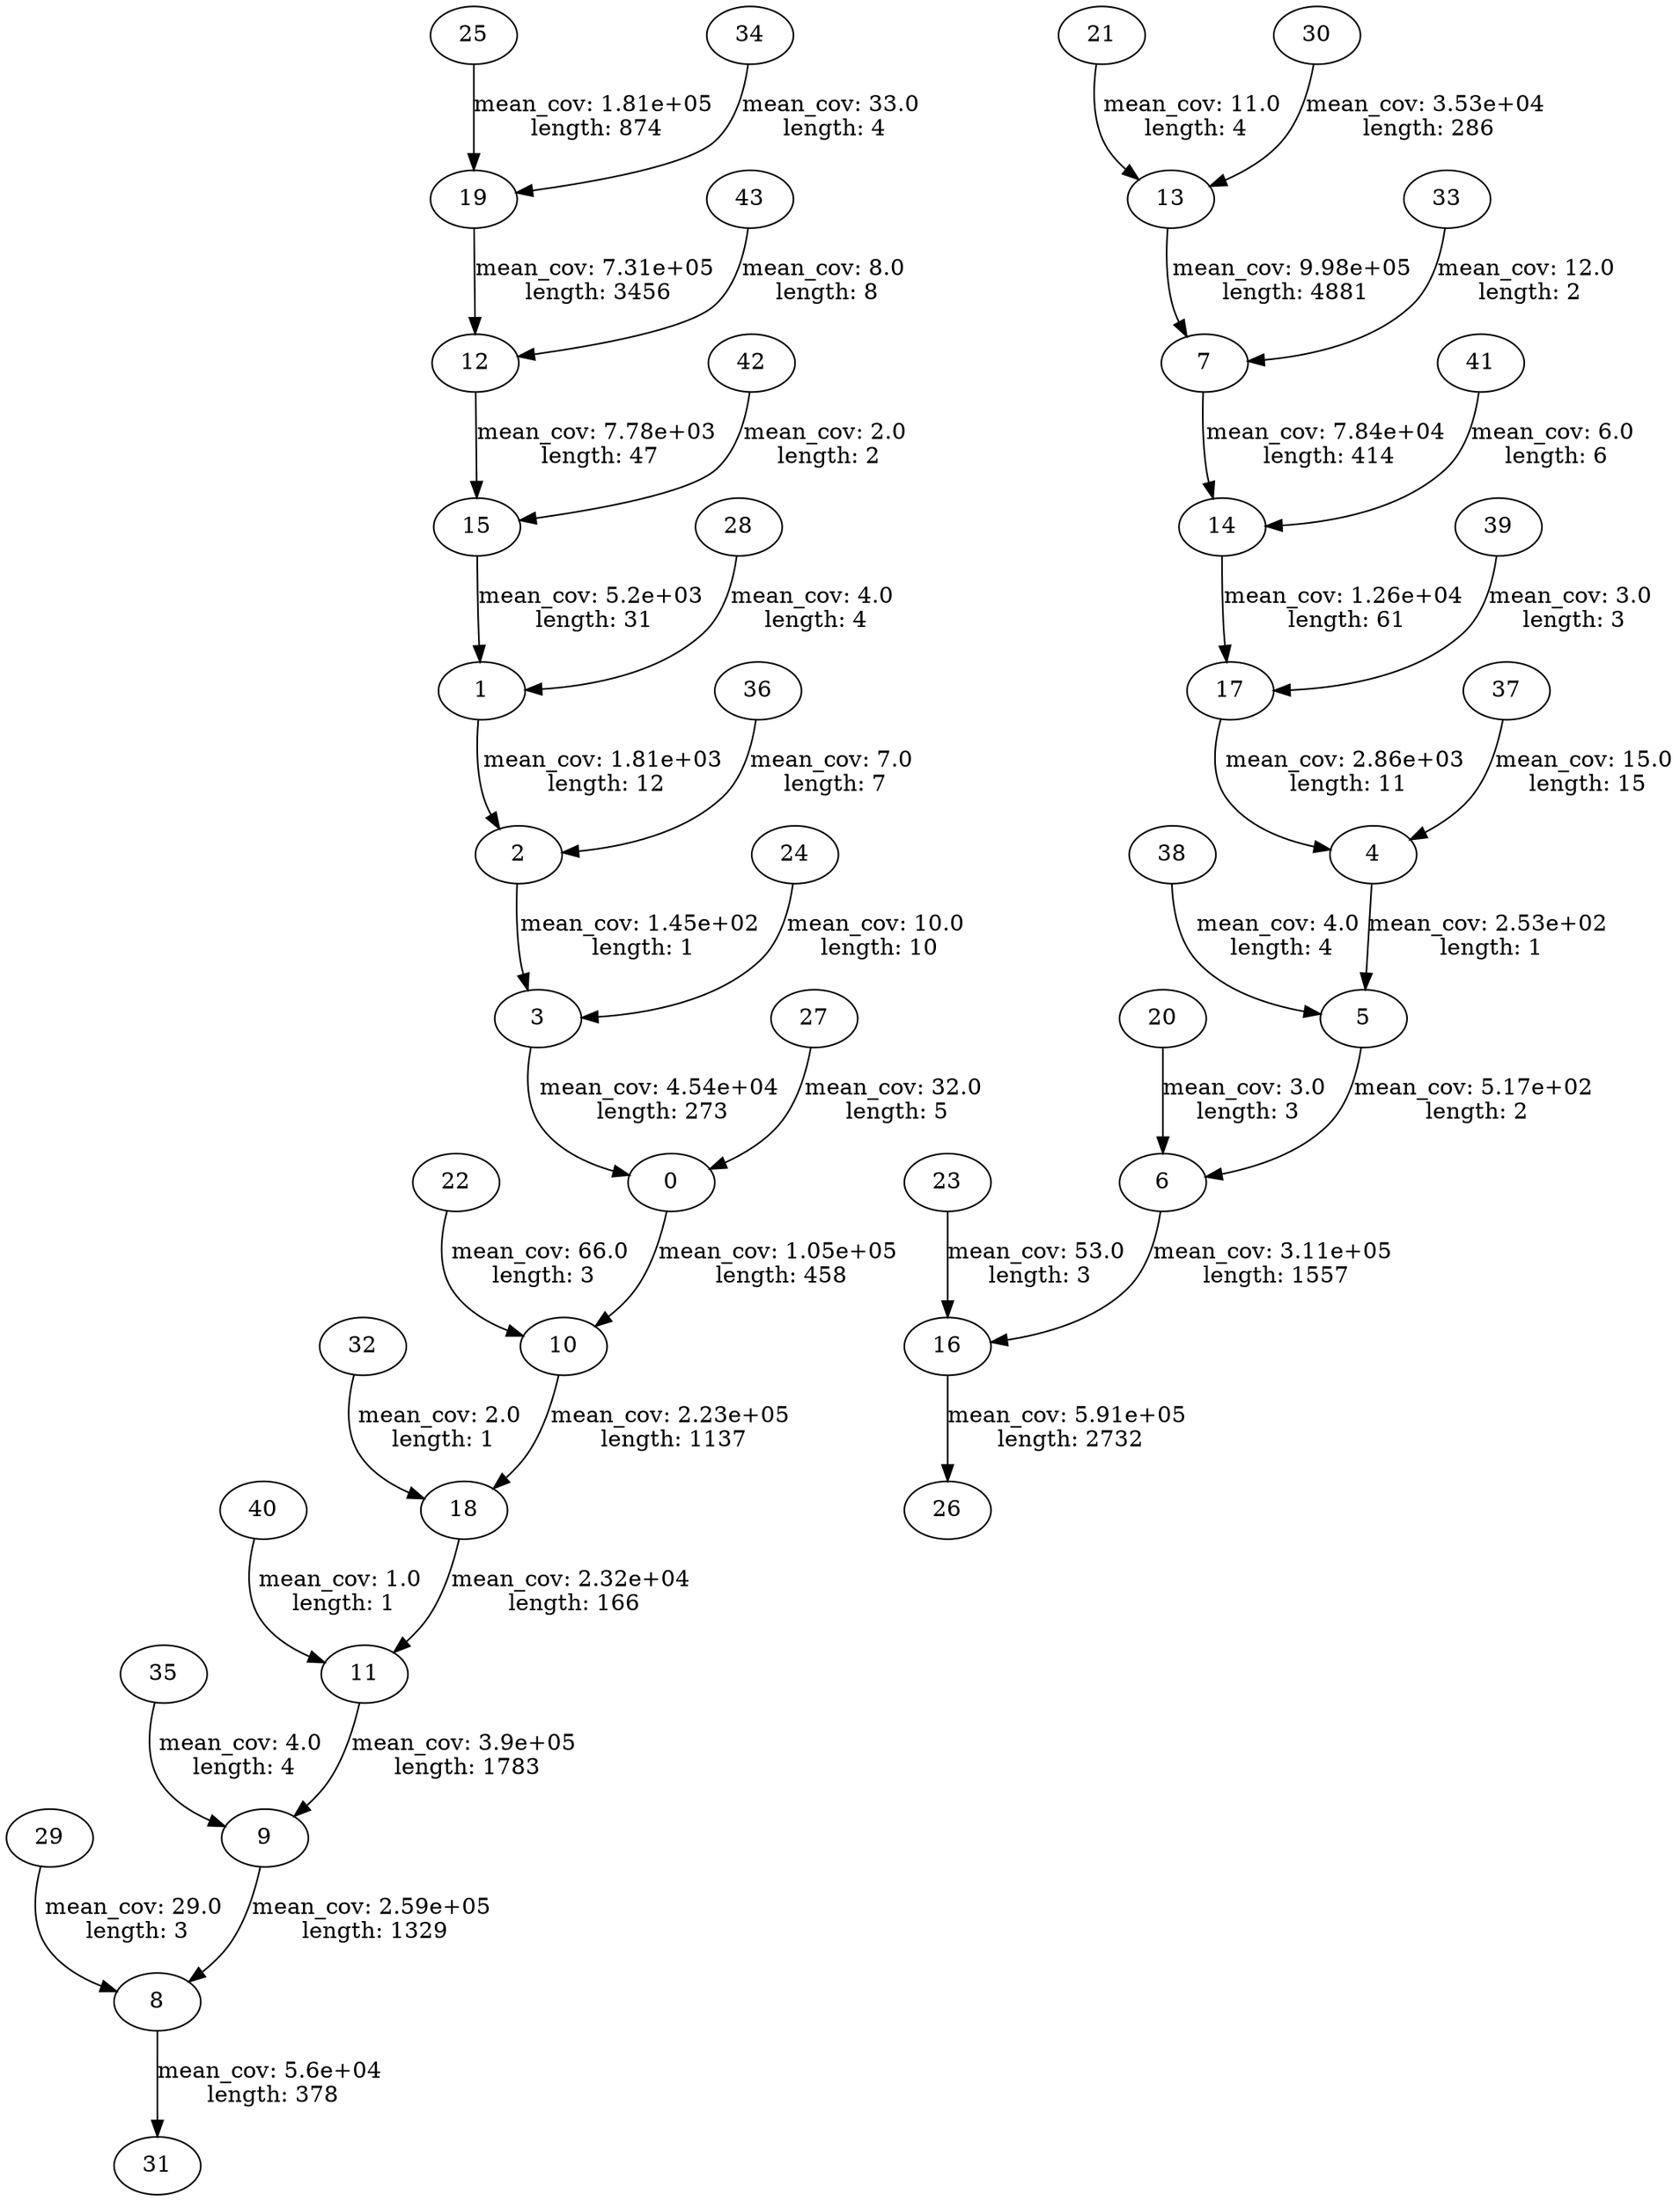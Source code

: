 strict digraph "" {
	0 -> 10	 [label="mean_cov: 1.05e+05
 length: 458",
		length=458,
		mean_cov=230.04585152838428];
	1 -> 2	 [label="mean_cov: 1.81e+03
 length: 12",
		length=12,
		mean_cov=150.58333333333334];
	2 -> 3	 [label="mean_cov: 1.45e+02
 length: 1",
		length=1,
		mean_cov=145.0];
	3 -> 0	 [label="mean_cov: 4.54e+04
 length: 273",
		length=273,
		mean_cov=166.4102564102564];
	4 -> 5	 [label="mean_cov: 2.53e+02
 length: 1",
		length=1,
		mean_cov=253.0];
	5 -> 6	 [label="mean_cov: 5.17e+02
 length: 2",
		length=2,
		mean_cov=258.5];
	6 -> 16	 [label="mean_cov: 3.11e+05
 length: 1557",
		length=1557,
		mean_cov=199.43802183686577];
	7 -> 14	 [label="mean_cov: 7.84e+04
 length: 414",
		length=414,
		mean_cov=189.44685990338164];
	8 -> 31	 [label="mean_cov: 5.6e+04
 length: 378",
		length=378,
		mean_cov=148.0978835978836];
	9 -> 8	 [label="mean_cov: 2.59e+05
 length: 1329",
		length=1329,
		mean_cov=195.150489089541];
	10 -> 18	 [label="mean_cov: 2.23e+05
 length: 1137",
		length=1137,
		mean_cov=195.72911169744944];
	11 -> 9	 [label="mean_cov: 3.9e+05
 length: 1783",
		length=1783,
		mean_cov=219.00280426247897];
	12 -> 15	 [label="mean_cov: 7.78e+03
 length: 47",
		length=47,
		mean_cov=165.61702127659575];
	13 -> 7	 [label="mean_cov: 9.98e+05
 length: 4881",
		length=4881,
		mean_cov=204.42347879532883];
	14 -> 17	 [label="mean_cov: 1.26e+04
 length: 61",
		length=61,
		mean_cov=207.2295081967213];
	15 -> 1	 [label="mean_cov: 5.2e+03
 length: 31",
		length=31,
		mean_cov=167.80645161290323];
	16 -> 26	 [label="mean_cov: 5.91e+05
 length: 2732",
		length=2732,
		mean_cov=216.18740849194728];
	17 -> 4	 [label="mean_cov: 2.86e+03
 length: 11",
		length=11,
		mean_cov=260.1818181818182];
	18 -> 11	 [label="mean_cov: 2.32e+04
 length: 166",
		length=166,
		mean_cov=139.77710843373495];
	19 -> 12	 [label="mean_cov: 7.31e+05
 length: 3456",
		length=3456,
		mean_cov=211.38368055555554];
	20 -> 6	 [label="mean_cov: 3.0
 length: 3",
		length=3,
		mean_cov=1.0];
	21 -> 13	 [label="mean_cov: 11.0
 length: 4",
		length=4,
		mean_cov=2.75];
	22 -> 10	 [label="mean_cov: 66.0
 length: 3",
		length=3,
		mean_cov=22.0];
	23 -> 16	 [label="mean_cov: 53.0
 length: 3",
		length=3,
		mean_cov=17.666666666666668];
	24 -> 3	 [label="mean_cov: 10.0
 length: 10",
		length=10,
		mean_cov=1.0];
	25 -> 19	 [label="mean_cov: 1.81e+05
 length: 874",
		length=874,
		mean_cov=207.23569794050343];
	27 -> 0	 [label="mean_cov: 32.0
 length: 5",
		length=5,
		mean_cov=6.4];
	28 -> 1	 [label="mean_cov: 4.0
 length: 4",
		length=4,
		mean_cov=1.0];
	29 -> 8	 [label="mean_cov: 29.0
 length: 3",
		length=3,
		mean_cov=9.666666666666666];
	30 -> 13	 [label="mean_cov: 3.53e+04
 length: 286",
		length=286,
		mean_cov=123.48251748251748];
	32 -> 18	 [label="mean_cov: 2.0
 length: 1",
		length=1,
		mean_cov=2.0];
	33 -> 7	 [label="mean_cov: 12.0
 length: 2",
		length=2,
		mean_cov=6.0];
	34 -> 19	 [label="mean_cov: 33.0
 length: 4",
		length=4,
		mean_cov=8.25];
	35 -> 9	 [label="mean_cov: 4.0
 length: 4",
		length=4,
		mean_cov=1.0];
	36 -> 2	 [label="mean_cov: 7.0
 length: 7",
		length=7,
		mean_cov=1.0];
	37 -> 4	 [label="mean_cov: 15.0
 length: 15",
		length=15,
		mean_cov=1.0];
	38 -> 5	 [label="mean_cov: 4.0
 length: 4",
		length=4,
		mean_cov=1.0];
	39 -> 17	 [label="mean_cov: 3.0
 length: 3",
		length=3,
		mean_cov=1.0];
	40 -> 11	 [label="mean_cov: 1.0
 length: 1",
		length=1,
		mean_cov=1.0];
	41 -> 14	 [label="mean_cov: 6.0
 length: 6",
		length=6,
		mean_cov=1.0];
	42 -> 15	 [label="mean_cov: 2.0
 length: 2",
		length=2,
		mean_cov=1.0];
	43 -> 12	 [label="mean_cov: 8.0
 length: 8",
		length=8,
		mean_cov=1.0];
}
